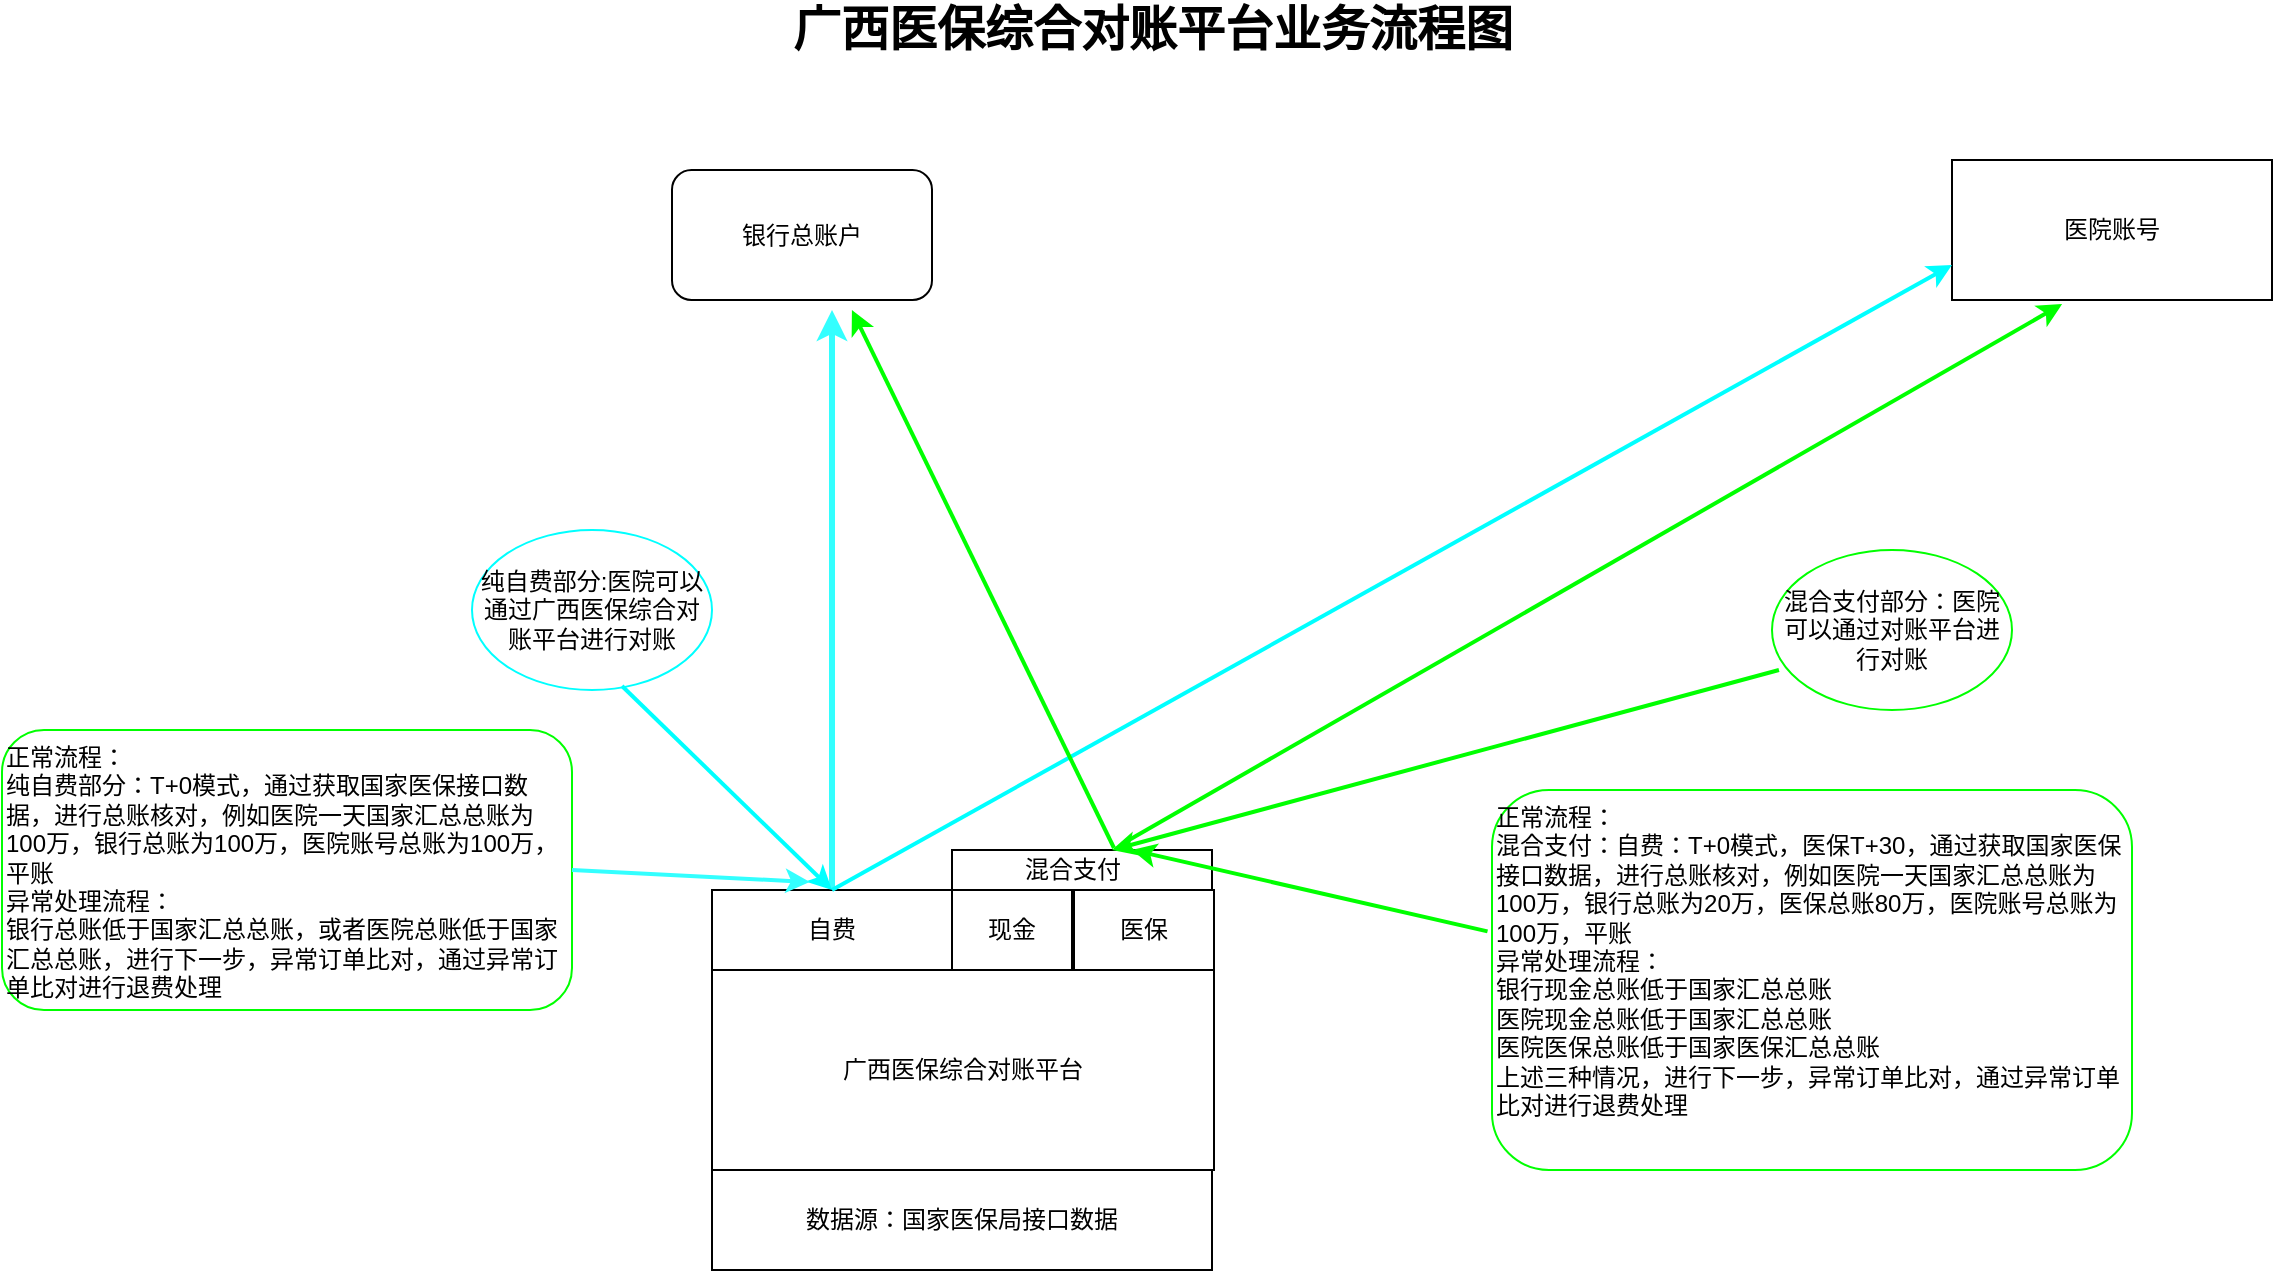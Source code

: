 <mxfile version="17.4.5" type="github">
  <diagram name="Page-1" id="e7e014a7-5840-1c2e-5031-d8a46d1fe8dd">
    <mxGraphModel dx="1422" dy="706" grid="1" gridSize="10" guides="1" tooltips="1" connect="1" arrows="1" fold="1" page="1" pageScale="1" pageWidth="1169" pageHeight="826" background="#ffffff" math="0" shadow="0">
      <root>
        <mxCell id="0" />
        <mxCell id="1" parent="0" />
        <mxCell id="BD1Jg8zhjlbe8VxlEk6s-29" value="广西医保综合对账平台" style="rounded=0;whiteSpace=wrap;html=1;" parent="1" vertex="1">
          <mxGeometry x="940" y="660" width="251" height="100" as="geometry" />
        </mxCell>
        <mxCell id="BD1Jg8zhjlbe8VxlEk6s-32" value="医院账号" style="rounded=0;whiteSpace=wrap;html=1;" parent="1" vertex="1">
          <mxGeometry x="1560" y="255" width="160" height="70" as="geometry" />
        </mxCell>
        <mxCell id="BD1Jg8zhjlbe8VxlEk6s-62" value="&lt;span style=&quot;font-size: 24px&quot;&gt;&lt;b&gt;广西医保综合对账平台业务流程图&lt;/b&gt;&lt;/span&gt;" style="text;html=1;align=center;verticalAlign=middle;resizable=0;points=[];autosize=1;strokeColor=none;fillColor=none;" parent="1" vertex="1">
          <mxGeometry x="970" y="180" width="380" height="20" as="geometry" />
        </mxCell>
        <mxCell id="TcQADwaJArIw-8h1gSl_-1" value="银行总账户" style="rounded=1;whiteSpace=wrap;html=1;" parent="1" vertex="1">
          <mxGeometry x="920" y="260" width="130" height="65" as="geometry" />
        </mxCell>
        <mxCell id="gv82BvPSAXaDevCRUZO2-1" value="" style="endArrow=classic;html=1;rounded=0;exitX=0.5;exitY=0;exitDx=0;exitDy=0;strokeColor=#33FFFF;strokeWidth=3;" edge="1" parent="1" source="gv82BvPSAXaDevCRUZO2-3">
          <mxGeometry width="50" height="50" relative="1" as="geometry">
            <mxPoint x="1000" y="600" as="sourcePoint" />
            <mxPoint x="1000" y="330" as="targetPoint" />
          </mxGeometry>
        </mxCell>
        <mxCell id="gv82BvPSAXaDevCRUZO2-3" value="自费" style="rounded=0;whiteSpace=wrap;html=1;" vertex="1" parent="1">
          <mxGeometry x="940" y="620" width="120" height="40" as="geometry" />
        </mxCell>
        <mxCell id="gv82BvPSAXaDevCRUZO2-4" value="" style="rounded=0;whiteSpace=wrap;html=1;" vertex="1" parent="1">
          <mxGeometry x="1060" y="600" width="130" height="60" as="geometry" />
        </mxCell>
        <mxCell id="gv82BvPSAXaDevCRUZO2-5" value="现金" style="rounded=0;whiteSpace=wrap;html=1;" vertex="1" parent="1">
          <mxGeometry x="1060" y="620" width="60" height="40" as="geometry" />
        </mxCell>
        <mxCell id="gv82BvPSAXaDevCRUZO2-6" value="医保" style="rounded=0;whiteSpace=wrap;html=1;" vertex="1" parent="1">
          <mxGeometry x="1121" y="620" width="70" height="40" as="geometry" />
        </mxCell>
        <mxCell id="gv82BvPSAXaDevCRUZO2-7" value="混合支付" style="text;html=1;align=center;verticalAlign=middle;resizable=0;points=[];autosize=1;strokeColor=none;fillColor=none;" vertex="1" parent="1">
          <mxGeometry x="1090" y="600" width="60" height="20" as="geometry" />
        </mxCell>
        <mxCell id="gv82BvPSAXaDevCRUZO2-11" value="" style="endArrow=classic;html=1;rounded=0;exitX=0.5;exitY=0;exitDx=0;exitDy=0;entryX=0;entryY=0.75;entryDx=0;entryDy=0;strokeColor=#00FFFF;strokeWidth=2;" edge="1" parent="1" source="gv82BvPSAXaDevCRUZO2-3" target="BD1Jg8zhjlbe8VxlEk6s-32">
          <mxGeometry width="50" height="50" relative="1" as="geometry">
            <mxPoint x="1160" y="590" as="sourcePoint" />
            <mxPoint x="1210" y="540" as="targetPoint" />
          </mxGeometry>
        </mxCell>
        <mxCell id="gv82BvPSAXaDevCRUZO2-14" value="纯自费部分:医院可以通过广西医保综合对账平台进行对账" style="ellipse;whiteSpace=wrap;html=1;strokeColor=#00FFFF;" vertex="1" parent="1">
          <mxGeometry x="820" y="440" width="120" height="80" as="geometry" />
        </mxCell>
        <mxCell id="gv82BvPSAXaDevCRUZO2-15" value="数据源：国家医保局接口数据" style="rounded=0;whiteSpace=wrap;html=1;strokeColor=#000000;" vertex="1" parent="1">
          <mxGeometry x="940" y="760" width="250" height="50" as="geometry" />
        </mxCell>
        <mxCell id="gv82BvPSAXaDevCRUZO2-16" value="" style="endArrow=classic;html=1;rounded=0;strokeColor=#00FFFF;strokeWidth=2;exitX=0.625;exitY=0.975;exitDx=0;exitDy=0;exitPerimeter=0;" edge="1" parent="1" source="gv82BvPSAXaDevCRUZO2-14">
          <mxGeometry width="50" height="50" relative="1" as="geometry">
            <mxPoint x="1020" y="530" as="sourcePoint" />
            <mxPoint x="1000" y="620" as="targetPoint" />
          </mxGeometry>
        </mxCell>
        <mxCell id="gv82BvPSAXaDevCRUZO2-17" value="" style="endArrow=classic;html=1;rounded=0;strokeColor=#00FF00;strokeWidth=2;entryX=0.692;entryY=1.077;entryDx=0;entryDy=0;entryPerimeter=0;exitX=0.85;exitY=-0.05;exitDx=0;exitDy=0;exitPerimeter=0;" edge="1" parent="1" source="gv82BvPSAXaDevCRUZO2-7" target="TcQADwaJArIw-8h1gSl_-1">
          <mxGeometry width="50" height="50" relative="1" as="geometry">
            <mxPoint x="1060" y="580" as="sourcePoint" />
            <mxPoint x="1110" y="530" as="targetPoint" />
          </mxGeometry>
        </mxCell>
        <mxCell id="gv82BvPSAXaDevCRUZO2-19" value="混合支付部分：医院可以通过对账平台进行对账" style="ellipse;whiteSpace=wrap;html=1;strokeColor=#00FF00;" vertex="1" parent="1">
          <mxGeometry x="1470" y="450" width="120" height="80" as="geometry" />
        </mxCell>
        <mxCell id="gv82BvPSAXaDevCRUZO2-20" value="" style="endArrow=classic;html=1;rounded=0;strokeColor=#00FF00;strokeWidth=2;exitX=0.029;exitY=0.75;exitDx=0;exitDy=0;exitPerimeter=0;" edge="1" parent="1" source="gv82BvPSAXaDevCRUZO2-19">
          <mxGeometry width="50" height="50" relative="1" as="geometry">
            <mxPoint x="1320" y="580" as="sourcePoint" />
            <mxPoint x="1140" y="600" as="targetPoint" />
          </mxGeometry>
        </mxCell>
        <mxCell id="gv82BvPSAXaDevCRUZO2-24" value="正常流程：&lt;br&gt;纯自费部分：T+0模式，通过获取国家医保接口数据，进行总账核对，例如医院一天国家汇总总账为100万，银行总账为100万，医院账号总账为100万，平账&lt;br&gt;异常处理流程：&lt;br&gt;银行总账低于国家汇总总账，或者医院总账低于国家汇总总账，进行下一步，异常订单比对，通过异常订单比对进行退费处理" style="rounded=1;whiteSpace=wrap;html=1;strokeColor=#00FF00;align=left;verticalAlign=top;" vertex="1" parent="1">
          <mxGeometry x="585" y="540" width="285" height="140" as="geometry" />
        </mxCell>
        <mxCell id="gv82BvPSAXaDevCRUZO2-25" value="" style="endArrow=classic;html=1;rounded=0;strokeColor=#33FFFF;strokeWidth=2;fontColor=#33FFFF;entryX=0.408;entryY=-0.1;entryDx=0;entryDy=0;entryPerimeter=0;exitX=1;exitY=0.5;exitDx=0;exitDy=0;" edge="1" parent="1" source="gv82BvPSAXaDevCRUZO2-24" target="gv82BvPSAXaDevCRUZO2-3">
          <mxGeometry width="50" height="50" relative="1" as="geometry">
            <mxPoint x="880" y="650" as="sourcePoint" />
            <mxPoint x="940" y="620" as="targetPoint" />
          </mxGeometry>
        </mxCell>
        <mxCell id="gv82BvPSAXaDevCRUZO2-28" value="正常流程：&lt;br&gt;混合支付：自费：T+0模式，医保T+30，通过获取国家医保接口数据，进行总账核对，例如医院一天国家汇总总账为100万，银行总账为20万，医保总账80万，医院账号总账为100万，平账&lt;br&gt;异常处理流程：&lt;br&gt;银行现金总账低于国家汇总总账&lt;br&gt;医院现金总账低于国家汇总总账&lt;br&gt;医院医保总账低于国家医保汇总总账&lt;br&gt;上述三种情况，进行下一步，异常订单比对，通过异常订单比对进行退费处理" style="rounded=1;whiteSpace=wrap;html=1;strokeColor=#00FF00;align=left;verticalAlign=top;" vertex="1" parent="1">
          <mxGeometry x="1330" y="570" width="320" height="190" as="geometry" />
        </mxCell>
        <mxCell id="gv82BvPSAXaDevCRUZO2-29" value="" style="endArrow=classic;html=1;rounded=0;fontColor=#33FFFF;strokeColor=#00FF00;strokeWidth=2;exitX=-0.007;exitY=0.372;exitDx=0;exitDy=0;exitPerimeter=0;" edge="1" parent="1" source="gv82BvPSAXaDevCRUZO2-28">
          <mxGeometry width="50" height="50" relative="1" as="geometry">
            <mxPoint x="1320" y="740" as="sourcePoint" />
            <mxPoint x="1150" y="600" as="targetPoint" />
          </mxGeometry>
        </mxCell>
        <mxCell id="gv82BvPSAXaDevCRUZO2-30" value="" style="endArrow=classic;html=1;rounded=0;fontColor=#33FFFF;strokeColor=#00FF00;strokeWidth=2;entryX=0.344;entryY=1.029;entryDx=0;entryDy=0;entryPerimeter=0;exitX=0.654;exitY=-0.05;exitDx=0;exitDy=0;exitPerimeter=0;" edge="1" parent="1" source="gv82BvPSAXaDevCRUZO2-4" target="BD1Jg8zhjlbe8VxlEk6s-32">
          <mxGeometry width="50" height="50" relative="1" as="geometry">
            <mxPoint x="1180" y="610" as="sourcePoint" />
            <mxPoint x="1230" y="560" as="targetPoint" />
          </mxGeometry>
        </mxCell>
      </root>
    </mxGraphModel>
  </diagram>
</mxfile>
